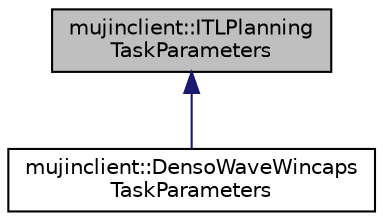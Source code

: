 digraph "mujinclient::ITLPlanningTaskParameters"
{
  bgcolor="transparent";
  edge [fontname="Helvetica",fontsize="10",labelfontname="Helvetica",labelfontsize="10"];
  node [fontname="Helvetica",fontsize="10",shape=record];
  Node1 [label="mujinclient::ITLPlanning\lTaskParameters",height=0.2,width=0.4,color="black", fillcolor="grey75", style="filled" fontcolor="black"];
  Node1 -> Node2 [dir="back",color="midnightblue",fontsize="10",style="solid",fontname="Helvetica"];
  Node2 [label="mujinclient::DensoWaveWincaps\lTaskParameters",height=0.2,width=0.4,color="black",URL="$classmujinclient_1_1DensoWaveWincapsTaskParameters.html",tooltip="program is wincaps rc8 pac script"];
}
